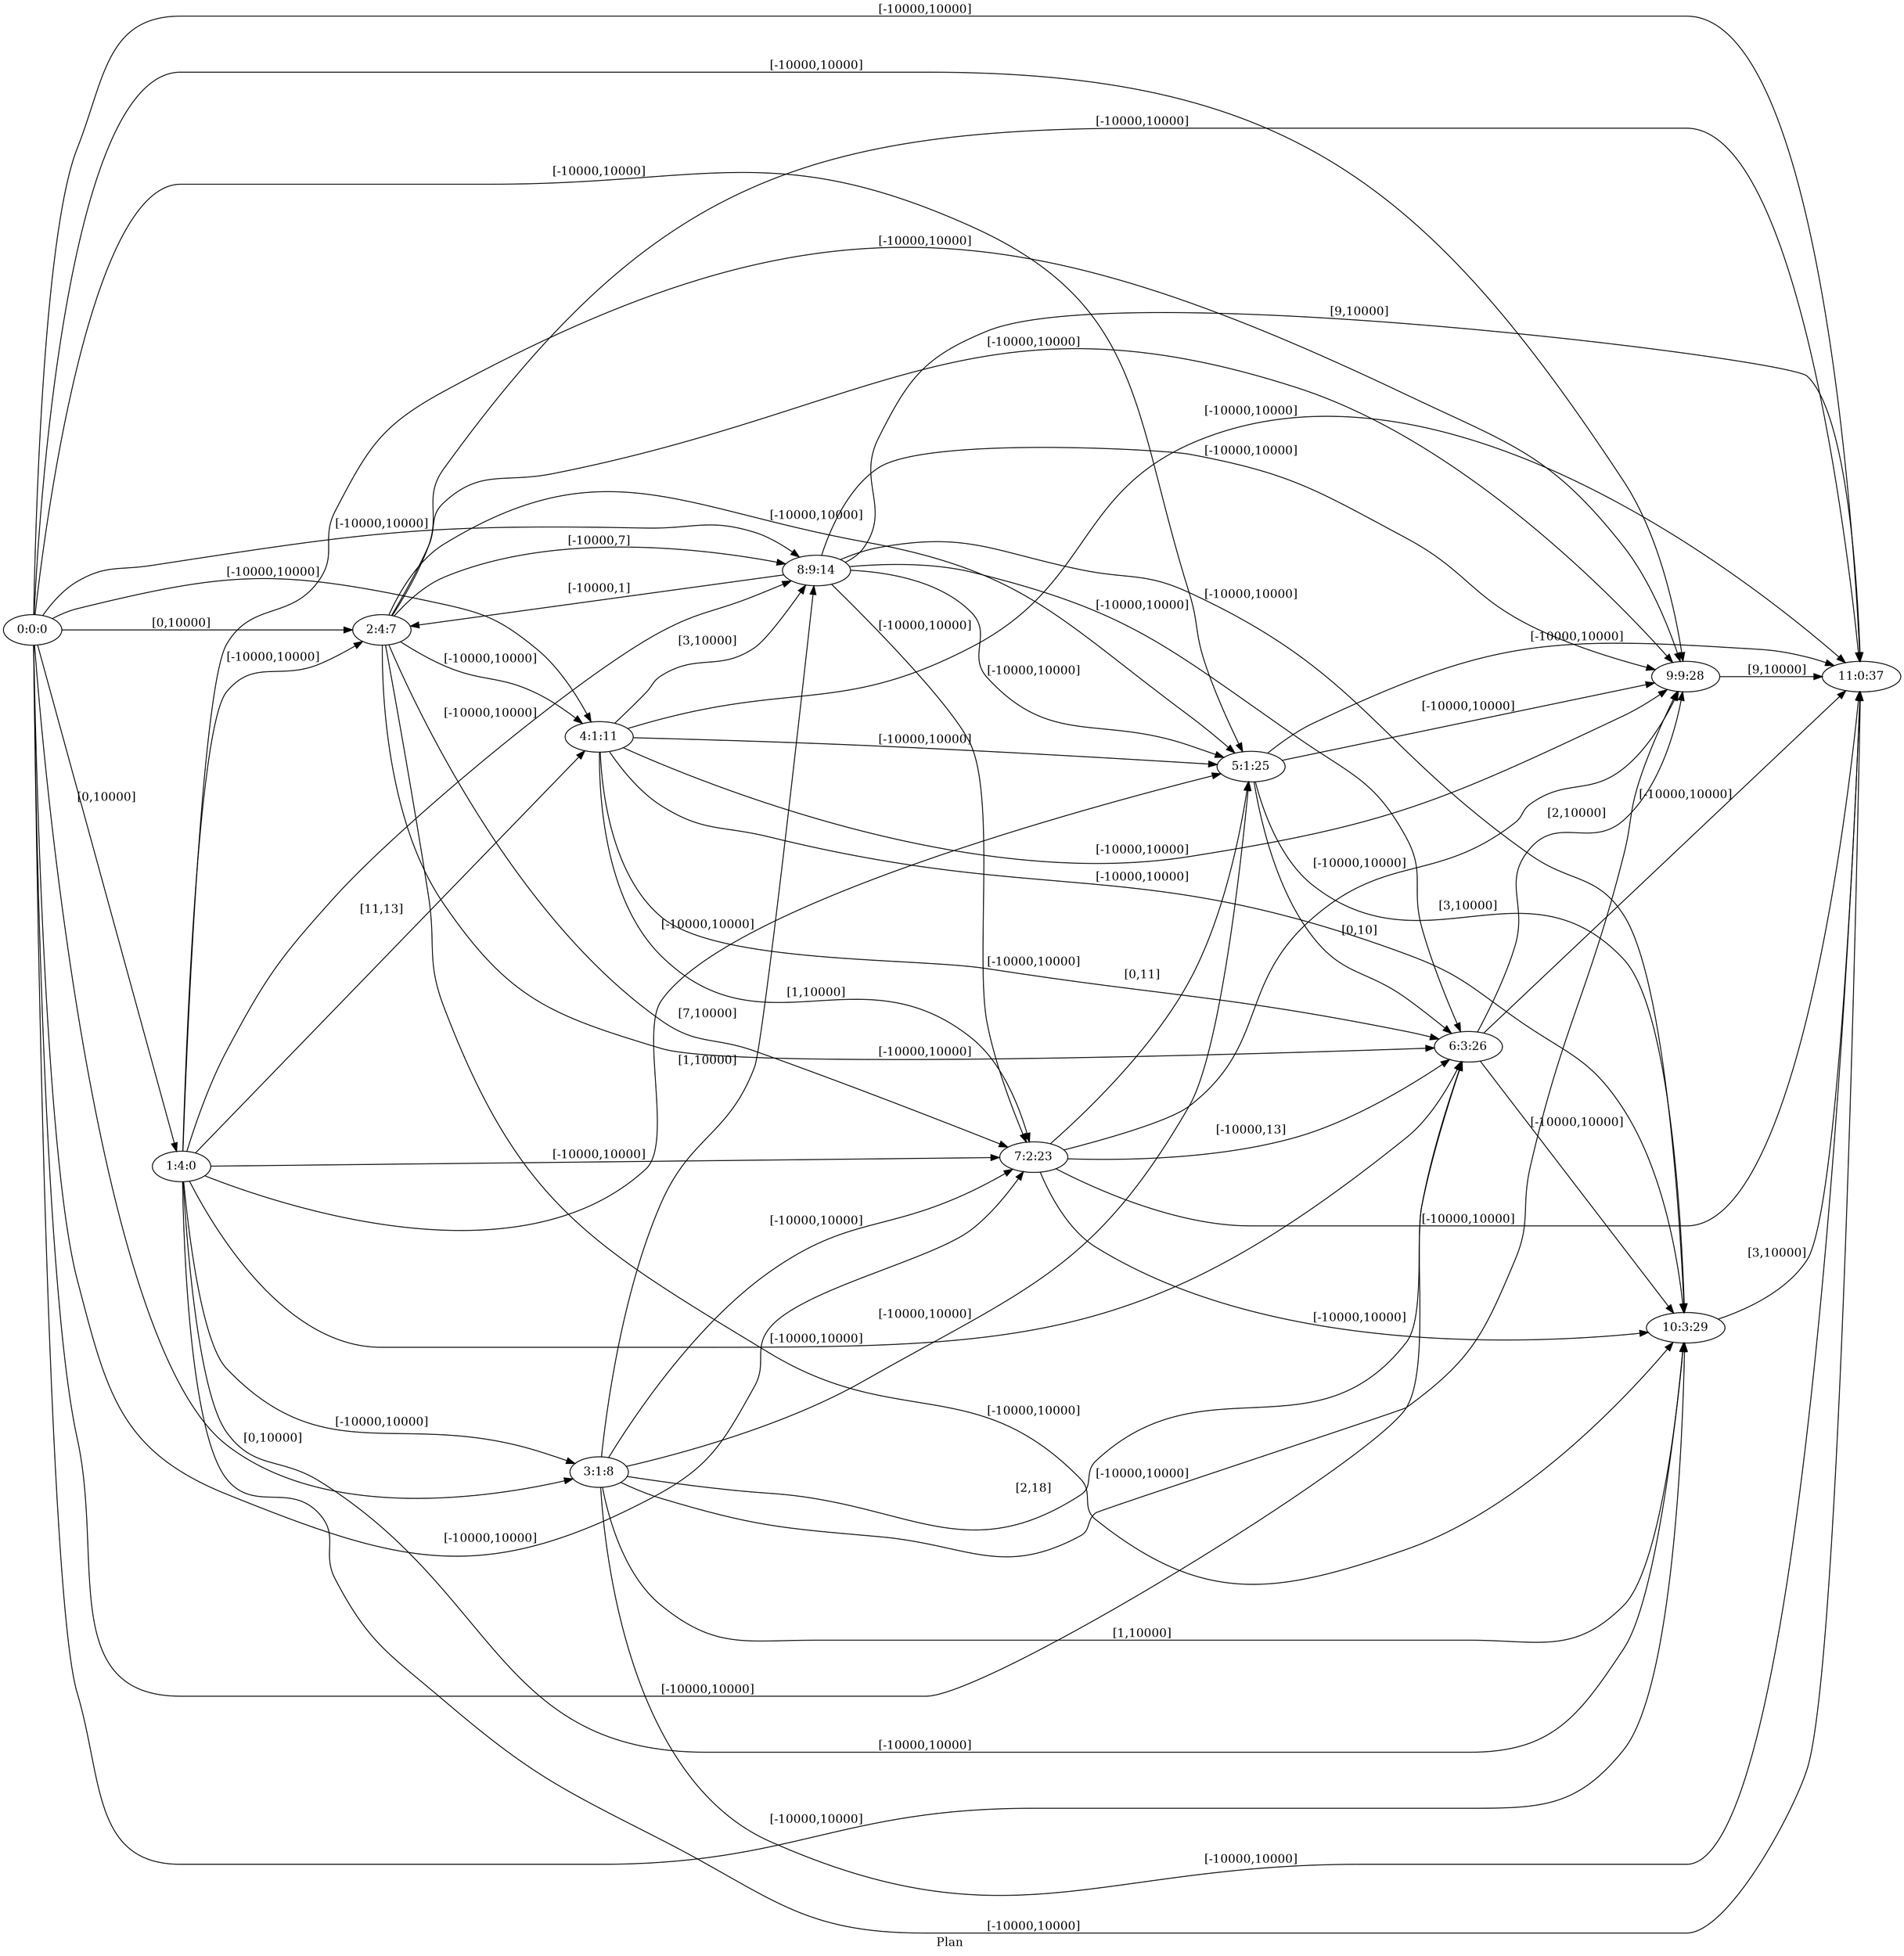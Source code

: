digraph G {
 rankdir = LR;
 nodesep = .45; 
 size = 30;
label="Plan ";
 fldt = 0.379128;
"0:0:0"->"1:4:0"[ label = "[0,10000]"];
"0:0:0"->"2:4:7"[ label = "[0,10000]"];
"0:0:0"->"3:1:8"[ label = "[0,10000]"];
"0:0:0"->"4:1:11"[ label = "[-10000,10000]"];
"0:0:0"->"5:1:25"[ label = "[-10000,10000]"];
"0:0:0"->"6:3:26"[ label = "[-10000,10000]"];
"0:0:0"->"7:2:23"[ label = "[-10000,10000]"];
"0:0:0"->"8:9:14"[ label = "[-10000,10000]"];
"0:0:0"->"9:9:28"[ label = "[-10000,10000]"];
"0:0:0"->"10:3:29"[ label = "[-10000,10000]"];
"0:0:0"->"11:0:37"[ label = "[-10000,10000]"];
"1:4:0"->"2:4:7"[ label = "[-10000,10000]"];
"1:4:0"->"3:1:8"[ label = "[-10000,10000]"];
"1:4:0"->"4:1:11"[ label = "[11,13]"];
"1:4:0"->"5:1:25"[ label = "[-10000,10000]"];
"1:4:0"->"6:3:26"[ label = "[-10000,10000]"];
"1:4:0"->"7:2:23"[ label = "[-10000,10000]"];
"1:4:0"->"8:9:14"[ label = "[-10000,10000]"];
"1:4:0"->"9:9:28"[ label = "[-10000,10000]"];
"1:4:0"->"10:3:29"[ label = "[-10000,10000]"];
"1:4:0"->"11:0:37"[ label = "[-10000,10000]"];
"2:4:7"->"4:1:11"[ label = "[-10000,10000]"];
"2:4:7"->"5:1:25"[ label = "[-10000,10000]"];
"2:4:7"->"6:3:26"[ label = "[-10000,10000]"];
"2:4:7"->"7:2:23"[ label = "[7,10000]"];
"2:4:7"->"8:9:14"[ label = "[-10000,7]"];
"2:4:7"->"9:9:28"[ label = "[-10000,10000]"];
"2:4:7"->"10:3:29"[ label = "[-10000,10000]"];
"2:4:7"->"11:0:37"[ label = "[-10000,10000]"];
"3:1:8"->"5:1:25"[ label = "[-10000,10000]"];
"3:1:8"->"6:3:26"[ label = "[2,18]"];
"3:1:8"->"7:2:23"[ label = "[-10000,10000]"];
"3:1:8"->"8:9:14"[ label = "[1,10000]"];
"3:1:8"->"9:9:28"[ label = "[-10000,10000]"];
"3:1:8"->"10:3:29"[ label = "[1,10000]"];
"3:1:8"->"11:0:37"[ label = "[-10000,10000]"];
"4:1:11"->"5:1:25"[ label = "[-10000,10000]"];
"4:1:11"->"6:3:26"[ label = "[-10000,10000]"];
"4:1:11"->"7:2:23"[ label = "[1,10000]"];
"4:1:11"->"8:9:14"[ label = "[3,10000]"];
"4:1:11"->"9:9:28"[ label = "[-10000,10000]"];
"4:1:11"->"10:3:29"[ label = "[-10000,10000]"];
"4:1:11"->"11:0:37"[ label = "[-10000,10000]"];
"5:1:25"->"6:3:26"[ label = "[0,10]"];
"5:1:25"->"9:9:28"[ label = "[-10000,10000]"];
"5:1:25"->"10:3:29"[ label = "[3,10000]"];
"5:1:25"->"11:0:37"[ label = "[-10000,10000]"];
"6:3:26"->"9:9:28"[ label = "[2,10000]"];
"6:3:26"->"10:3:29"[ label = "[-10000,10000]"];
"6:3:26"->"11:0:37"[ label = "[-10000,10000]"];
"7:2:23"->"5:1:25"[ label = "[0,11]"];
"7:2:23"->"6:3:26"[ label = "[-10000,13]"];
"7:2:23"->"9:9:28"[ label = "[-10000,10000]"];
"7:2:23"->"10:3:29"[ label = "[-10000,10000]"];
"7:2:23"->"11:0:37"[ label = "[-10000,10000]"];
"8:9:14"->"2:4:7"[ label = "[-10000,1]"];
"8:9:14"->"5:1:25"[ label = "[-10000,10000]"];
"8:9:14"->"6:3:26"[ label = "[-10000,10000]"];
"8:9:14"->"7:2:23"[ label = "[-10000,10000]"];
"8:9:14"->"9:9:28"[ label = "[-10000,10000]"];
"8:9:14"->"10:3:29"[ label = "[-10000,10000]"];
"8:9:14"->"11:0:37"[ label = "[9,10000]"];
"9:9:28"->"11:0:37"[ label = "[9,10000]"];
"10:3:29"->"11:0:37"[ label = "[3,10000]"];
}
